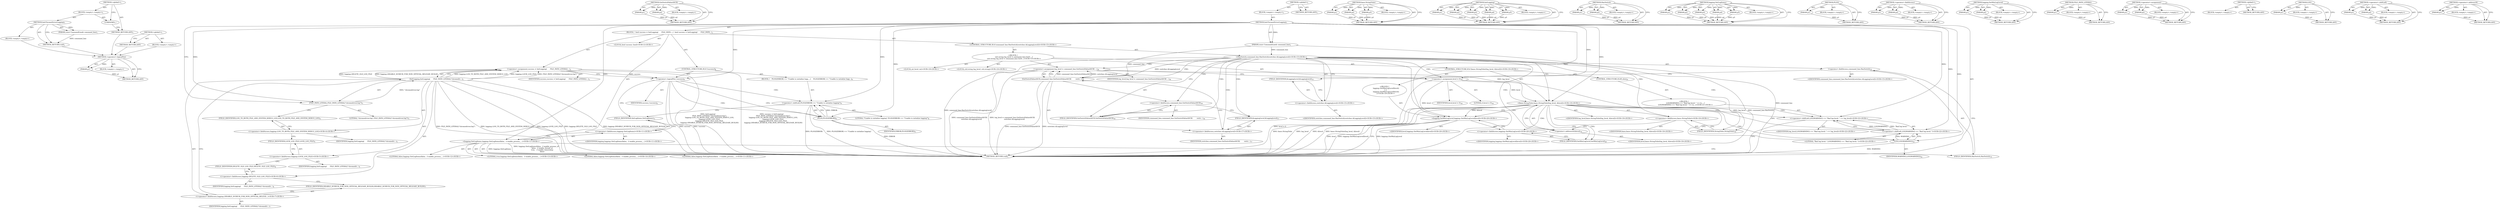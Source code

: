 digraph "&lt;global&gt;" {
vulnerable_143 [label=<(METHOD,&lt;operator&gt;.logicalNot)>];
vulnerable_144 [label=<(PARAM,p1)>];
vulnerable_145 [label=<(BLOCK,&lt;empty&gt;,&lt;empty&gt;)>];
vulnerable_146 [label=<(METHOD_RETURN,ANY)>];
vulnerable_169 [label=<(METHOD,GetSwitchValueASCII)>];
vulnerable_170 [label=<(PARAM,p1)>];
vulnerable_171 [label=<(PARAM,p2)>];
vulnerable_172 [label=<(BLOCK,&lt;empty&gt;,&lt;empty&gt;)>];
vulnerable_173 [label=<(METHOD_RETURN,ANY)>];
vulnerable_6 [label=<(METHOD,&lt;global&gt;)<SUB>1</SUB>>];
vulnerable_7 [label=<(BLOCK,&lt;empty&gt;,&lt;empty&gt;)<SUB>1</SUB>>];
vulnerable_8 [label=<(METHOD,InitChromeDriverLogging)<SUB>1</SUB>>];
vulnerable_9 [label=<(PARAM,const CommandLine&amp; command_line)<SUB>1</SUB>>];
vulnerable_10 [label=<(BLOCK,{
  bool success = InitLogging(
      FILE_PATH...,{
  bool success = InitLogging(
      FILE_PATH...)<SUB>1</SUB>>];
vulnerable_11 [label="<(LOCAL,bool success: bool)<SUB>2</SUB>>"];
vulnerable_12 [label=<(&lt;operator&gt;.assignment,success = InitLogging(
      FILE_PATH_LITERAL(...)<SUB>2</SUB>>];
vulnerable_13 [label=<(IDENTIFIER,success,success = InitLogging(
      FILE_PATH_LITERAL(...)<SUB>2</SUB>>];
vulnerable_14 [label=<(InitLogging,InitLogging(
      FILE_PATH_LITERAL(&quot;chromedri...)<SUB>2</SUB>>];
vulnerable_15 [label=<(FILE_PATH_LITERAL,FILE_PATH_LITERAL(&quot;chromedriver.log&quot;))<SUB>3</SUB>>];
vulnerable_16 [label=<(LITERAL,&quot;chromedriver.log&quot;,FILE_PATH_LITERAL(&quot;chromedriver.log&quot;))<SUB>3</SUB>>];
vulnerable_17 [label="<(&lt;operator&gt;.fieldAccess,logging::LOG_TO_BOTH_FILE_AND_SYSTEM_DEBUG_LOG)<SUB>4</SUB>>"];
vulnerable_18 [label=<(IDENTIFIER,logging,InitLogging(
      FILE_PATH_LITERAL(&quot;chromedri...)<SUB>4</SUB>>];
vulnerable_19 [label=<(FIELD_IDENTIFIER,LOG_TO_BOTH_FILE_AND_SYSTEM_DEBUG_LOG,LOG_TO_BOTH_FILE_AND_SYSTEM_DEBUG_LOG)<SUB>4</SUB>>];
vulnerable_20 [label="<(&lt;operator&gt;.fieldAccess,logging::LOCK_LOG_FILE)<SUB>5</SUB>>"];
vulnerable_21 [label=<(IDENTIFIER,logging,InitLogging(
      FILE_PATH_LITERAL(&quot;chromedri...)<SUB>5</SUB>>];
vulnerable_22 [label=<(FIELD_IDENTIFIER,LOCK_LOG_FILE,LOCK_LOG_FILE)<SUB>5</SUB>>];
vulnerable_23 [label="<(&lt;operator&gt;.fieldAccess,logging::DELETE_OLD_LOG_FILE)<SUB>6</SUB>>"];
vulnerable_24 [label=<(IDENTIFIER,logging,InitLogging(
      FILE_PATH_LITERAL(&quot;chromedri...)<SUB>6</SUB>>];
vulnerable_25 [label=<(FIELD_IDENTIFIER,DELETE_OLD_LOG_FILE,DELETE_OLD_LOG_FILE)<SUB>6</SUB>>];
vulnerable_26 [label="<(&lt;operator&gt;.fieldAccess,logging::DISABLE_DCHECK_FOR_NON_OFFICIAL_RELEAS...)<SUB>7</SUB>>"];
vulnerable_27 [label=<(IDENTIFIER,logging,InitLogging(
      FILE_PATH_LITERAL(&quot;chromedri...)<SUB>7</SUB>>];
vulnerable_28 [label=<(FIELD_IDENTIFIER,DISABLE_DCHECK_FOR_NON_OFFICIAL_RELEASE_BUILDS,DISABLE_DCHECK_FOR_NON_OFFICIAL_RELEASE_BUILDS)<SUB>7</SUB>>];
vulnerable_29 [label=<(CONTROL_STRUCTURE,IF,if (!success))<SUB>8</SUB>>];
vulnerable_30 [label=<(&lt;operator&gt;.logicalNot,!success)<SUB>8</SUB>>];
vulnerable_31 [label=<(IDENTIFIER,success,!success)<SUB>8</SUB>>];
vulnerable_32 [label=<(BLOCK,{
    PLOG(ERROR) &lt;&lt; &quot;Unable to initialize logg...,{
    PLOG(ERROR) &lt;&lt; &quot;Unable to initialize logg...)<SUB>8</SUB>>];
vulnerable_33 [label=<(&lt;operator&gt;.shiftLeft,PLOG(ERROR) &lt;&lt; &quot;Unable to initialize logging&quot;)<SUB>9</SUB>>];
vulnerable_34 [label=<(PLOG,PLOG(ERROR))<SUB>9</SUB>>];
vulnerable_35 [label=<(IDENTIFIER,ERROR,PLOG(ERROR))<SUB>9</SUB>>];
vulnerable_36 [label=<(LITERAL,&quot;Unable to initialize logging&quot;,PLOG(ERROR) &lt;&lt; &quot;Unable to initialize logging&quot;)<SUB>9</SUB>>];
vulnerable_37 [label="<(logging.SetLogItems,logging::SetLogItems(false,  // enable_process_...)<SUB>11</SUB>>"];
vulnerable_38 [label="<(&lt;operator&gt;.fieldAccess,logging::SetLogItems)<SUB>11</SUB>>"];
vulnerable_39 [label="<(IDENTIFIER,logging,logging::SetLogItems(false,  // enable_process_...)<SUB>11</SUB>>"];
vulnerable_40 [label=<(FIELD_IDENTIFIER,SetLogItems,SetLogItems)<SUB>11</SUB>>];
vulnerable_41 [label="<(LITERAL,false,logging::SetLogItems(false,  // enable_process_...)<SUB>11</SUB>>"];
vulnerable_42 [label="<(LITERAL,false,logging::SetLogItems(false,  // enable_process_...)<SUB>12</SUB>>"];
vulnerable_43 [label="<(LITERAL,true,logging::SetLogItems(false,  // enable_process_...)<SUB>13</SUB>>"];
vulnerable_44 [label="<(LITERAL,false,logging::SetLogItems(false,  // enable_process_...)<SUB>14</SUB>>"];
vulnerable_45 [label="<(CONTROL_STRUCTURE,IF,if (command_line.HasSwitch(switches::kLoggingLevel)))<SUB>15</SUB>>"];
vulnerable_46 [label="<(HasSwitch,command_line.HasSwitch(switches::kLoggingLevel))<SUB>15</SUB>>"];
vulnerable_47 [label=<(&lt;operator&gt;.fieldAccess,command_line.HasSwitch)<SUB>15</SUB>>];
vulnerable_48 [label="<(IDENTIFIER,command_line,command_line.HasSwitch(switches::kLoggingLevel))<SUB>15</SUB>>"];
vulnerable_49 [label=<(FIELD_IDENTIFIER,HasSwitch,HasSwitch)<SUB>15</SUB>>];
vulnerable_50 [label="<(&lt;operator&gt;.fieldAccess,switches::kLoggingLevel)<SUB>15</SUB>>"];
vulnerable_51 [label="<(IDENTIFIER,switches,command_line.HasSwitch(switches::kLoggingLevel))<SUB>15</SUB>>"];
vulnerable_52 [label=<(FIELD_IDENTIFIER,kLoggingLevel,kLoggingLevel)<SUB>15</SUB>>];
vulnerable_53 [label="<(BLOCK,{
    std::string log_level = command_line.GetS...,{
    std::string log_level = command_line.GetS...)<SUB>15</SUB>>"];
vulnerable_54 [label="<(LOCAL,std.string log_level: std.string)<SUB>16</SUB>>"];
vulnerable_55 [label=<(&lt;operator&gt;.assignment,log_level = command_line.GetSwitchValueASCII(
 ...)<SUB>16</SUB>>];
vulnerable_56 [label=<(IDENTIFIER,log_level,log_level = command_line.GetSwitchValueASCII(
 ...)<SUB>16</SUB>>];
vulnerable_57 [label=<(GetSwitchValueASCII,command_line.GetSwitchValueASCII(
        switc...)<SUB>16</SUB>>];
vulnerable_58 [label=<(&lt;operator&gt;.fieldAccess,command_line.GetSwitchValueASCII)<SUB>16</SUB>>];
vulnerable_59 [label=<(IDENTIFIER,command_line,command_line.GetSwitchValueASCII(
        switc...)<SUB>16</SUB>>];
vulnerable_60 [label=<(FIELD_IDENTIFIER,GetSwitchValueASCII,GetSwitchValueASCII)<SUB>16</SUB>>];
vulnerable_61 [label="<(&lt;operator&gt;.fieldAccess,switches::kLoggingLevel)<SUB>17</SUB>>"];
vulnerable_62 [label=<(IDENTIFIER,switches,command_line.GetSwitchValueASCII(
        switc...)<SUB>17</SUB>>];
vulnerable_63 [label=<(FIELD_IDENTIFIER,kLoggingLevel,kLoggingLevel)<SUB>17</SUB>>];
vulnerable_64 [label="<(LOCAL,int level: int)<SUB>18</SUB>>"];
vulnerable_65 [label=<(&lt;operator&gt;.assignment,level = 0)<SUB>18</SUB>>];
vulnerable_66 [label=<(IDENTIFIER,level,level = 0)<SUB>18</SUB>>];
vulnerable_67 [label=<(LITERAL,0,level = 0)<SUB>18</SUB>>];
vulnerable_68 [label="<(CONTROL_STRUCTURE,IF,if (base::StringToInt(log_level, &amp;level)))<SUB>19</SUB>>"];
vulnerable_69 [label="<(base.StringToInt,base::StringToInt(log_level, &amp;level))<SUB>19</SUB>>"];
vulnerable_70 [label="<(&lt;operator&gt;.fieldAccess,base::StringToInt)<SUB>19</SUB>>"];
vulnerable_71 [label="<(IDENTIFIER,base,base::StringToInt(log_level, &amp;level))<SUB>19</SUB>>"];
vulnerable_72 [label=<(FIELD_IDENTIFIER,StringToInt,StringToInt)<SUB>19</SUB>>];
vulnerable_73 [label="<(IDENTIFIER,log_level,base::StringToInt(log_level, &amp;level))<SUB>19</SUB>>"];
vulnerable_74 [label=<(&lt;operator&gt;.addressOf,&amp;level)<SUB>19</SUB>>];
vulnerable_75 [label="<(IDENTIFIER,level,base::StringToInt(log_level, &amp;level))<SUB>19</SUB>>"];
vulnerable_76 [label="<(BLOCK,{
      logging::SetMinLogLevel(level);
    },{
      logging::SetMinLogLevel(level);
    })<SUB>19</SUB>>"];
vulnerable_77 [label="<(logging.SetMinLogLevel,logging::SetMinLogLevel(level))<SUB>20</SUB>>"];
vulnerable_78 [label="<(&lt;operator&gt;.fieldAccess,logging::SetMinLogLevel)<SUB>20</SUB>>"];
vulnerable_79 [label="<(IDENTIFIER,logging,logging::SetMinLogLevel(level))<SUB>20</SUB>>"];
vulnerable_80 [label=<(FIELD_IDENTIFIER,SetMinLogLevel,SetMinLogLevel)<SUB>20</SUB>>];
vulnerable_81 [label="<(IDENTIFIER,level,logging::SetMinLogLevel(level))<SUB>20</SUB>>"];
vulnerable_82 [label=<(CONTROL_STRUCTURE,ELSE,else)<SUB>21</SUB>>];
vulnerable_83 [label="<(BLOCK,{
      LOG(WARNING) &lt;&lt; &quot;Bad log level: &quot; &lt;&lt; lo...,{
      LOG(WARNING) &lt;&lt; &quot;Bad log level: &quot; &lt;&lt; lo...)<SUB>21</SUB>>"];
vulnerable_84 [label="<(&lt;operator&gt;.shiftLeft,LOG(WARNING) &lt;&lt; &quot;Bad log level: &quot; &lt;&lt; log_level)<SUB>22</SUB>>"];
vulnerable_85 [label="<(&lt;operator&gt;.shiftLeft,LOG(WARNING) &lt;&lt; &quot;Bad log level: &quot;)<SUB>22</SUB>>"];
vulnerable_86 [label=<(LOG,LOG(WARNING))<SUB>22</SUB>>];
vulnerable_87 [label=<(IDENTIFIER,WARNING,LOG(WARNING))<SUB>22</SUB>>];
vulnerable_88 [label="<(LITERAL,&quot;Bad log level: &quot;,LOG(WARNING) &lt;&lt; &quot;Bad log level: &quot;)<SUB>22</SUB>>"];
vulnerable_89 [label="<(IDENTIFIER,log_level,LOG(WARNING) &lt;&lt; &quot;Bad log level: &quot; &lt;&lt; log_level)<SUB>22</SUB>>"];
vulnerable_90 [label=<(METHOD_RETURN,void)<SUB>1</SUB>>];
vulnerable_92 [label=<(METHOD_RETURN,ANY)<SUB>1</SUB>>];
vulnerable_174 [label=<(METHOD,base.StringToInt)>];
vulnerable_175 [label=<(PARAM,p1)>];
vulnerable_176 [label=<(PARAM,p2)>];
vulnerable_177 [label=<(PARAM,p3)>];
vulnerable_178 [label=<(BLOCK,&lt;empty&gt;,&lt;empty&gt;)>];
vulnerable_179 [label=<(METHOD_RETURN,ANY)>];
vulnerable_126 [label=<(METHOD,InitLogging)>];
vulnerable_127 [label=<(PARAM,p1)>];
vulnerable_128 [label=<(PARAM,p2)>];
vulnerable_129 [label=<(PARAM,p3)>];
vulnerable_130 [label=<(PARAM,p4)>];
vulnerable_131 [label=<(PARAM,p5)>];
vulnerable_132 [label=<(BLOCK,&lt;empty&gt;,&lt;empty&gt;)>];
vulnerable_133 [label=<(METHOD_RETURN,ANY)>];
vulnerable_164 [label=<(METHOD,HasSwitch)>];
vulnerable_165 [label=<(PARAM,p1)>];
vulnerable_166 [label=<(PARAM,p2)>];
vulnerable_167 [label=<(BLOCK,&lt;empty&gt;,&lt;empty&gt;)>];
vulnerable_168 [label=<(METHOD_RETURN,ANY)>];
vulnerable_156 [label=<(METHOD,logging.SetLogItems)>];
vulnerable_157 [label=<(PARAM,p1)>];
vulnerable_158 [label=<(PARAM,p2)>];
vulnerable_159 [label=<(PARAM,p3)>];
vulnerable_160 [label=<(PARAM,p4)>];
vulnerable_161 [label=<(PARAM,p5)>];
vulnerable_162 [label=<(BLOCK,&lt;empty&gt;,&lt;empty&gt;)>];
vulnerable_163 [label=<(METHOD_RETURN,ANY)>];
vulnerable_152 [label=<(METHOD,PLOG)>];
vulnerable_153 [label=<(PARAM,p1)>];
vulnerable_154 [label=<(BLOCK,&lt;empty&gt;,&lt;empty&gt;)>];
vulnerable_155 [label=<(METHOD_RETURN,ANY)>];
vulnerable_138 [label=<(METHOD,&lt;operator&gt;.fieldAccess)>];
vulnerable_139 [label=<(PARAM,p1)>];
vulnerable_140 [label=<(PARAM,p2)>];
vulnerable_141 [label=<(BLOCK,&lt;empty&gt;,&lt;empty&gt;)>];
vulnerable_142 [label=<(METHOD_RETURN,ANY)>];
vulnerable_184 [label=<(METHOD,logging.SetMinLogLevel)>];
vulnerable_185 [label=<(PARAM,p1)>];
vulnerable_186 [label=<(PARAM,p2)>];
vulnerable_187 [label=<(BLOCK,&lt;empty&gt;,&lt;empty&gt;)>];
vulnerable_188 [label=<(METHOD_RETURN,ANY)>];
vulnerable_134 [label=<(METHOD,FILE_PATH_LITERAL)>];
vulnerable_135 [label=<(PARAM,p1)>];
vulnerable_136 [label=<(BLOCK,&lt;empty&gt;,&lt;empty&gt;)>];
vulnerable_137 [label=<(METHOD_RETURN,ANY)>];
vulnerable_121 [label=<(METHOD,&lt;operator&gt;.assignment)>];
vulnerable_122 [label=<(PARAM,p1)>];
vulnerable_123 [label=<(PARAM,p2)>];
vulnerable_124 [label=<(BLOCK,&lt;empty&gt;,&lt;empty&gt;)>];
vulnerable_125 [label=<(METHOD_RETURN,ANY)>];
vulnerable_115 [label=<(METHOD,&lt;global&gt;)<SUB>1</SUB>>];
vulnerable_116 [label=<(BLOCK,&lt;empty&gt;,&lt;empty&gt;)>];
vulnerable_117 [label=<(METHOD_RETURN,ANY)>];
vulnerable_189 [label=<(METHOD,LOG)>];
vulnerable_190 [label=<(PARAM,p1)>];
vulnerable_191 [label=<(BLOCK,&lt;empty&gt;,&lt;empty&gt;)>];
vulnerable_192 [label=<(METHOD_RETURN,ANY)>];
vulnerable_147 [label=<(METHOD,&lt;operator&gt;.shiftLeft)>];
vulnerable_148 [label=<(PARAM,p1)>];
vulnerable_149 [label=<(PARAM,p2)>];
vulnerable_150 [label=<(BLOCK,&lt;empty&gt;,&lt;empty&gt;)>];
vulnerable_151 [label=<(METHOD_RETURN,ANY)>];
vulnerable_180 [label=<(METHOD,&lt;operator&gt;.addressOf)>];
vulnerable_181 [label=<(PARAM,p1)>];
vulnerable_182 [label=<(BLOCK,&lt;empty&gt;,&lt;empty&gt;)>];
vulnerable_183 [label=<(METHOD_RETURN,ANY)>];
fixed_6 [label=<(METHOD,&lt;global&gt;)<SUB>1</SUB>>];
fixed_7 [label=<(BLOCK,&lt;empty&gt;,&lt;empty&gt;)<SUB>1</SUB>>];
fixed_8 [label=<(METHOD,InitChromeDriverLogging)<SUB>1</SUB>>];
fixed_9 [label=<(PARAM,const CommandLine&amp; command_line)<SUB>1</SUB>>];
fixed_10 [label=<(BLOCK,&lt;empty&gt;,&lt;empty&gt;)>];
fixed_11 [label=<(METHOD_RETURN,void)<SUB>1</SUB>>];
fixed_13 [label=<(UNKNOWN,,)>];
fixed_14 [label=<(METHOD_RETURN,ANY)<SUB>1</SUB>>];
fixed_23 [label=<(METHOD,&lt;global&gt;)<SUB>1</SUB>>];
fixed_24 [label=<(BLOCK,&lt;empty&gt;,&lt;empty&gt;)>];
fixed_25 [label=<(METHOD_RETURN,ANY)>];
vulnerable_143 -> vulnerable_144  [key=0, label="AST: "];
vulnerable_143 -> vulnerable_144  [key=1, label="DDG: "];
vulnerable_143 -> vulnerable_145  [key=0, label="AST: "];
vulnerable_143 -> vulnerable_146  [key=0, label="AST: "];
vulnerable_143 -> vulnerable_146  [key=1, label="CFG: "];
vulnerable_144 -> vulnerable_146  [key=0, label="DDG: p1"];
vulnerable_169 -> vulnerable_170  [key=0, label="AST: "];
vulnerable_169 -> vulnerable_170  [key=1, label="DDG: "];
vulnerable_169 -> vulnerable_172  [key=0, label="AST: "];
vulnerable_169 -> vulnerable_171  [key=0, label="AST: "];
vulnerable_169 -> vulnerable_171  [key=1, label="DDG: "];
vulnerable_169 -> vulnerable_173  [key=0, label="AST: "];
vulnerable_169 -> vulnerable_173  [key=1, label="CFG: "];
vulnerable_170 -> vulnerable_173  [key=0, label="DDG: p1"];
vulnerable_171 -> vulnerable_173  [key=0, label="DDG: p2"];
vulnerable_6 -> vulnerable_7  [key=0, label="AST: "];
vulnerable_6 -> vulnerable_92  [key=0, label="AST: "];
vulnerable_6 -> vulnerable_92  [key=1, label="CFG: "];
vulnerable_7 -> vulnerable_8  [key=0, label="AST: "];
vulnerable_8 -> vulnerable_9  [key=0, label="AST: "];
vulnerable_8 -> vulnerable_9  [key=1, label="DDG: "];
vulnerable_8 -> vulnerable_10  [key=0, label="AST: "];
vulnerable_8 -> vulnerable_90  [key=0, label="AST: "];
vulnerable_8 -> vulnerable_15  [key=0, label="CFG: "];
vulnerable_8 -> vulnerable_15  [key=1, label="DDG: "];
vulnerable_8 -> vulnerable_37  [key=0, label="DDG: "];
vulnerable_8 -> vulnerable_30  [key=0, label="DDG: "];
vulnerable_8 -> vulnerable_65  [key=0, label="DDG: "];
vulnerable_8 -> vulnerable_33  [key=0, label="DDG: "];
vulnerable_8 -> vulnerable_34  [key=0, label="DDG: "];
vulnerable_8 -> vulnerable_69  [key=0, label="DDG: "];
vulnerable_8 -> vulnerable_77  [key=0, label="DDG: "];
vulnerable_8 -> vulnerable_84  [key=0, label="DDG: "];
vulnerable_8 -> vulnerable_85  [key=0, label="DDG: "];
vulnerable_8 -> vulnerable_86  [key=0, label="DDG: "];
vulnerable_9 -> vulnerable_90  [key=0, label="DDG: command_line"];
vulnerable_9 -> vulnerable_46  [key=0, label="DDG: command_line"];
vulnerable_9 -> vulnerable_57  [key=0, label="DDG: command_line"];
vulnerable_10 -> vulnerable_11  [key=0, label="AST: "];
vulnerable_10 -> vulnerable_12  [key=0, label="AST: "];
vulnerable_10 -> vulnerable_29  [key=0, label="AST: "];
vulnerable_10 -> vulnerable_37  [key=0, label="AST: "];
vulnerable_10 -> vulnerable_45  [key=0, label="AST: "];
vulnerable_12 -> vulnerable_13  [key=0, label="AST: "];
vulnerable_12 -> vulnerable_14  [key=0, label="AST: "];
vulnerable_12 -> vulnerable_30  [key=0, label="CFG: "];
vulnerable_12 -> vulnerable_30  [key=1, label="DDG: success"];
vulnerable_12 -> vulnerable_90  [key=0, label="DDG: InitLogging(
      FILE_PATH_LITERAL(&quot;chromedriver.log&quot;),
      logging::LOG_TO_BOTH_FILE_AND_SYSTEM_DEBUG_LOG,
      logging::LOCK_LOG_FILE,
      logging::DELETE_OLD_LOG_FILE,
      logging::DISABLE_DCHECK_FOR_NON_OFFICIAL_RELEASE_BUILDS)"];
vulnerable_12 -> vulnerable_90  [key=1, label="DDG: success = InitLogging(
      FILE_PATH_LITERAL(&quot;chromedriver.log&quot;),
      logging::LOG_TO_BOTH_FILE_AND_SYSTEM_DEBUG_LOG,
      logging::LOCK_LOG_FILE,
      logging::DELETE_OLD_LOG_FILE,
      logging::DISABLE_DCHECK_FOR_NON_OFFICIAL_RELEASE_BUILDS)"];
vulnerable_14 -> vulnerable_15  [key=0, label="AST: "];
vulnerable_14 -> vulnerable_17  [key=0, label="AST: "];
vulnerable_14 -> vulnerable_20  [key=0, label="AST: "];
vulnerable_14 -> vulnerable_23  [key=0, label="AST: "];
vulnerable_14 -> vulnerable_26  [key=0, label="AST: "];
vulnerable_14 -> vulnerable_12  [key=0, label="CFG: "];
vulnerable_14 -> vulnerable_12  [key=1, label="DDG: logging::LOG_TO_BOTH_FILE_AND_SYSTEM_DEBUG_LOG"];
vulnerable_14 -> vulnerable_12  [key=2, label="DDG: logging::LOCK_LOG_FILE"];
vulnerable_14 -> vulnerable_12  [key=3, label="DDG: FILE_PATH_LITERAL(&quot;chromedriver.log&quot;)"];
vulnerable_14 -> vulnerable_12  [key=4, label="DDG: logging::DELETE_OLD_LOG_FILE"];
vulnerable_14 -> vulnerable_12  [key=5, label="DDG: logging::DISABLE_DCHECK_FOR_NON_OFFICIAL_RELEASE_BUILDS"];
vulnerable_14 -> vulnerable_90  [key=0, label="DDG: FILE_PATH_LITERAL(&quot;chromedriver.log&quot;)"];
vulnerable_14 -> vulnerable_90  [key=1, label="DDG: logging::LOG_TO_BOTH_FILE_AND_SYSTEM_DEBUG_LOG"];
vulnerable_14 -> vulnerable_90  [key=2, label="DDG: logging::LOCK_LOG_FILE"];
vulnerable_14 -> vulnerable_90  [key=3, label="DDG: logging::DELETE_OLD_LOG_FILE"];
vulnerable_14 -> vulnerable_90  [key=4, label="DDG: logging::DISABLE_DCHECK_FOR_NON_OFFICIAL_RELEASE_BUILDS"];
vulnerable_15 -> vulnerable_16  [key=0, label="AST: "];
vulnerable_15 -> vulnerable_19  [key=0, label="CFG: "];
vulnerable_15 -> vulnerable_14  [key=0, label="DDG: &quot;chromedriver.log&quot;"];
vulnerable_17 -> vulnerable_18  [key=0, label="AST: "];
vulnerable_17 -> vulnerable_19  [key=0, label="AST: "];
vulnerable_17 -> vulnerable_22  [key=0, label="CFG: "];
vulnerable_19 -> vulnerable_17  [key=0, label="CFG: "];
vulnerable_20 -> vulnerable_21  [key=0, label="AST: "];
vulnerable_20 -> vulnerable_22  [key=0, label="AST: "];
vulnerable_20 -> vulnerable_25  [key=0, label="CFG: "];
vulnerable_22 -> vulnerable_20  [key=0, label="CFG: "];
vulnerable_23 -> vulnerable_24  [key=0, label="AST: "];
vulnerable_23 -> vulnerable_25  [key=0, label="AST: "];
vulnerable_23 -> vulnerable_28  [key=0, label="CFG: "];
vulnerable_25 -> vulnerable_23  [key=0, label="CFG: "];
vulnerable_26 -> vulnerable_27  [key=0, label="AST: "];
vulnerable_26 -> vulnerable_28  [key=0, label="AST: "];
vulnerable_26 -> vulnerable_14  [key=0, label="CFG: "];
vulnerable_28 -> vulnerable_26  [key=0, label="CFG: "];
vulnerable_29 -> vulnerable_30  [key=0, label="AST: "];
vulnerable_29 -> vulnerable_32  [key=0, label="AST: "];
vulnerable_30 -> vulnerable_31  [key=0, label="AST: "];
vulnerable_30 -> vulnerable_34  [key=0, label="CFG: "];
vulnerable_30 -> vulnerable_34  [key=1, label="CDG: "];
vulnerable_30 -> vulnerable_40  [key=0, label="CFG: "];
vulnerable_30 -> vulnerable_90  [key=0, label="DDG: success"];
vulnerable_30 -> vulnerable_90  [key=1, label="DDG: !success"];
vulnerable_30 -> vulnerable_33  [key=0, label="CDG: "];
vulnerable_32 -> vulnerable_33  [key=0, label="AST: "];
vulnerable_33 -> vulnerable_34  [key=0, label="AST: "];
vulnerable_33 -> vulnerable_36  [key=0, label="AST: "];
vulnerable_33 -> vulnerable_40  [key=0, label="CFG: "];
vulnerable_33 -> vulnerable_90  [key=0, label="DDG: PLOG(ERROR)"];
vulnerable_33 -> vulnerable_90  [key=1, label="DDG: PLOG(ERROR) &lt;&lt; &quot;Unable to initialize logging&quot;"];
vulnerable_34 -> vulnerable_35  [key=0, label="AST: "];
vulnerable_34 -> vulnerable_33  [key=0, label="CFG: "];
vulnerable_34 -> vulnerable_33  [key=1, label="DDG: ERROR"];
vulnerable_34 -> vulnerable_90  [key=0, label="DDG: ERROR"];
vulnerable_37 -> vulnerable_38  [key=0, label="AST: "];
vulnerable_37 -> vulnerable_41  [key=0, label="AST: "];
vulnerable_37 -> vulnerable_42  [key=0, label="AST: "];
vulnerable_37 -> vulnerable_43  [key=0, label="AST: "];
vulnerable_37 -> vulnerable_44  [key=0, label="AST: "];
vulnerable_37 -> vulnerable_49  [key=0, label="CFG: "];
vulnerable_37 -> vulnerable_90  [key=0, label="DDG: logging::SetLogItems"];
vulnerable_37 -> vulnerable_90  [key=1, label="DDG: logging::SetLogItems(false,  // enable_process_id
                       false,  // enable_thread_id
                       true,   // enable_timestamp
                       false)"];
vulnerable_38 -> vulnerable_39  [key=0, label="AST: "];
vulnerable_38 -> vulnerable_40  [key=0, label="AST: "];
vulnerable_38 -> vulnerable_37  [key=0, label="CFG: "];
vulnerable_40 -> vulnerable_38  [key=0, label="CFG: "];
vulnerable_45 -> vulnerable_46  [key=0, label="AST: "];
vulnerable_45 -> vulnerable_53  [key=0, label="AST: "];
vulnerable_46 -> vulnerable_47  [key=0, label="AST: "];
vulnerable_46 -> vulnerable_50  [key=0, label="AST: "];
vulnerable_46 -> vulnerable_90  [key=0, label="CFG: "];
vulnerable_46 -> vulnerable_90  [key=1, label="DDG: command_line.HasSwitch"];
vulnerable_46 -> vulnerable_90  [key=2, label="DDG: command_line.HasSwitch(switches::kLoggingLevel)"];
vulnerable_46 -> vulnerable_60  [key=0, label="CFG: "];
vulnerable_46 -> vulnerable_60  [key=1, label="CDG: "];
vulnerable_46 -> vulnerable_57  [key=0, label="DDG: switches::kLoggingLevel"];
vulnerable_46 -> vulnerable_57  [key=1, label="CDG: "];
vulnerable_46 -> vulnerable_58  [key=0, label="CDG: "];
vulnerable_46 -> vulnerable_61  [key=0, label="CDG: "];
vulnerable_46 -> vulnerable_72  [key=0, label="CDG: "];
vulnerable_46 -> vulnerable_69  [key=0, label="CDG: "];
vulnerable_46 -> vulnerable_70  [key=0, label="CDG: "];
vulnerable_46 -> vulnerable_74  [key=0, label="CDG: "];
vulnerable_46 -> vulnerable_63  [key=0, label="CDG: "];
vulnerable_46 -> vulnerable_65  [key=0, label="CDG: "];
vulnerable_46 -> vulnerable_55  [key=0, label="CDG: "];
vulnerable_47 -> vulnerable_48  [key=0, label="AST: "];
vulnerable_47 -> vulnerable_49  [key=0, label="AST: "];
vulnerable_47 -> vulnerable_52  [key=0, label="CFG: "];
vulnerable_49 -> vulnerable_47  [key=0, label="CFG: "];
vulnerable_50 -> vulnerable_51  [key=0, label="AST: "];
vulnerable_50 -> vulnerable_52  [key=0, label="AST: "];
vulnerable_50 -> vulnerable_46  [key=0, label="CFG: "];
vulnerable_52 -> vulnerable_50  [key=0, label="CFG: "];
vulnerable_53 -> vulnerable_54  [key=0, label="AST: "];
vulnerable_53 -> vulnerable_55  [key=0, label="AST: "];
vulnerable_53 -> vulnerable_64  [key=0, label="AST: "];
vulnerable_53 -> vulnerable_65  [key=0, label="AST: "];
vulnerable_53 -> vulnerable_68  [key=0, label="AST: "];
vulnerable_55 -> vulnerable_56  [key=0, label="AST: "];
vulnerable_55 -> vulnerable_57  [key=0, label="AST: "];
vulnerable_55 -> vulnerable_65  [key=0, label="CFG: "];
vulnerable_55 -> vulnerable_90  [key=0, label="DDG: command_line.GetSwitchValueASCII(
        switches::kLoggingLevel)"];
vulnerable_55 -> vulnerable_90  [key=1, label="DDG: log_level = command_line.GetSwitchValueASCII(
        switches::kLoggingLevel)"];
vulnerable_55 -> vulnerable_69  [key=0, label="DDG: log_level"];
vulnerable_57 -> vulnerable_58  [key=0, label="AST: "];
vulnerable_57 -> vulnerable_61  [key=0, label="AST: "];
vulnerable_57 -> vulnerable_55  [key=0, label="CFG: "];
vulnerable_57 -> vulnerable_55  [key=1, label="DDG: command_line.GetSwitchValueASCII"];
vulnerable_57 -> vulnerable_55  [key=2, label="DDG: switches::kLoggingLevel"];
vulnerable_57 -> vulnerable_90  [key=0, label="DDG: command_line.GetSwitchValueASCII"];
vulnerable_57 -> vulnerable_90  [key=1, label="DDG: switches::kLoggingLevel"];
vulnerable_58 -> vulnerable_59  [key=0, label="AST: "];
vulnerable_58 -> vulnerable_60  [key=0, label="AST: "];
vulnerable_58 -> vulnerable_63  [key=0, label="CFG: "];
vulnerable_60 -> vulnerable_58  [key=0, label="CFG: "];
vulnerable_61 -> vulnerable_62  [key=0, label="AST: "];
vulnerable_61 -> vulnerable_63  [key=0, label="AST: "];
vulnerable_61 -> vulnerable_57  [key=0, label="CFG: "];
vulnerable_63 -> vulnerable_61  [key=0, label="CFG: "];
vulnerable_65 -> vulnerable_66  [key=0, label="AST: "];
vulnerable_65 -> vulnerable_67  [key=0, label="AST: "];
vulnerable_65 -> vulnerable_72  [key=0, label="CFG: "];
vulnerable_65 -> vulnerable_90  [key=0, label="DDG: level = 0"];
vulnerable_65 -> vulnerable_69  [key=0, label="DDG: level"];
vulnerable_65 -> vulnerable_77  [key=0, label="DDG: level"];
vulnerable_68 -> vulnerable_69  [key=0, label="AST: "];
vulnerable_68 -> vulnerable_76  [key=0, label="AST: "];
vulnerable_68 -> vulnerable_82  [key=0, label="AST: "];
vulnerable_69 -> vulnerable_70  [key=0, label="AST: "];
vulnerable_69 -> vulnerable_73  [key=0, label="AST: "];
vulnerable_69 -> vulnerable_74  [key=0, label="AST: "];
vulnerable_69 -> vulnerable_80  [key=0, label="CFG: "];
vulnerable_69 -> vulnerable_80  [key=1, label="CDG: "];
vulnerable_69 -> vulnerable_86  [key=0, label="CFG: "];
vulnerable_69 -> vulnerable_86  [key=1, label="CDG: "];
vulnerable_69 -> vulnerable_90  [key=0, label="DDG: base::StringToInt"];
vulnerable_69 -> vulnerable_90  [key=1, label="DDG: log_level"];
vulnerable_69 -> vulnerable_90  [key=2, label="DDG: &amp;level"];
vulnerable_69 -> vulnerable_90  [key=3, label="DDG: base::StringToInt(log_level, &amp;level)"];
vulnerable_69 -> vulnerable_77  [key=0, label="DDG: &amp;level"];
vulnerable_69 -> vulnerable_77  [key=1, label="CDG: "];
vulnerable_69 -> vulnerable_84  [key=0, label="DDG: log_level"];
vulnerable_69 -> vulnerable_84  [key=1, label="CDG: "];
vulnerable_69 -> vulnerable_85  [key=0, label="CDG: "];
vulnerable_69 -> vulnerable_78  [key=0, label="CDG: "];
vulnerable_70 -> vulnerable_71  [key=0, label="AST: "];
vulnerable_70 -> vulnerable_72  [key=0, label="AST: "];
vulnerable_70 -> vulnerable_74  [key=0, label="CFG: "];
vulnerable_72 -> vulnerable_70  [key=0, label="CFG: "];
vulnerable_74 -> vulnerable_75  [key=0, label="AST: "];
vulnerable_74 -> vulnerable_69  [key=0, label="CFG: "];
vulnerable_76 -> vulnerable_77  [key=0, label="AST: "];
vulnerable_77 -> vulnerable_78  [key=0, label="AST: "];
vulnerable_77 -> vulnerable_81  [key=0, label="AST: "];
vulnerable_77 -> vulnerable_90  [key=0, label="CFG: "];
vulnerable_77 -> vulnerable_90  [key=1, label="DDG: logging::SetMinLogLevel"];
vulnerable_77 -> vulnerable_90  [key=2, label="DDG: level"];
vulnerable_77 -> vulnerable_90  [key=3, label="DDG: logging::SetMinLogLevel(level)"];
vulnerable_78 -> vulnerable_79  [key=0, label="AST: "];
vulnerable_78 -> vulnerable_80  [key=0, label="AST: "];
vulnerable_78 -> vulnerable_77  [key=0, label="CFG: "];
vulnerable_80 -> vulnerable_78  [key=0, label="CFG: "];
vulnerable_82 -> vulnerable_83  [key=0, label="AST: "];
vulnerable_83 -> vulnerable_84  [key=0, label="AST: "];
vulnerable_84 -> vulnerable_85  [key=0, label="AST: "];
vulnerable_84 -> vulnerable_89  [key=0, label="AST: "];
vulnerable_84 -> vulnerable_90  [key=0, label="CFG: "];
vulnerable_85 -> vulnerable_86  [key=0, label="AST: "];
vulnerable_85 -> vulnerable_88  [key=0, label="AST: "];
vulnerable_85 -> vulnerable_84  [key=0, label="CFG: "];
vulnerable_85 -> vulnerable_84  [key=1, label="DDG: LOG(WARNING)"];
vulnerable_85 -> vulnerable_84  [key=2, label="DDG: &quot;Bad log level: &quot;"];
vulnerable_86 -> vulnerable_87  [key=0, label="AST: "];
vulnerable_86 -> vulnerable_85  [key=0, label="CFG: "];
vulnerable_86 -> vulnerable_85  [key=1, label="DDG: WARNING"];
vulnerable_86 -> vulnerable_90  [key=0, label="DDG: WARNING"];
vulnerable_174 -> vulnerable_175  [key=0, label="AST: "];
vulnerable_174 -> vulnerable_175  [key=1, label="DDG: "];
vulnerable_174 -> vulnerable_178  [key=0, label="AST: "];
vulnerable_174 -> vulnerable_176  [key=0, label="AST: "];
vulnerable_174 -> vulnerable_176  [key=1, label="DDG: "];
vulnerable_174 -> vulnerable_179  [key=0, label="AST: "];
vulnerable_174 -> vulnerable_179  [key=1, label="CFG: "];
vulnerable_174 -> vulnerable_177  [key=0, label="AST: "];
vulnerable_174 -> vulnerable_177  [key=1, label="DDG: "];
vulnerable_175 -> vulnerable_179  [key=0, label="DDG: p1"];
vulnerable_176 -> vulnerable_179  [key=0, label="DDG: p2"];
vulnerable_177 -> vulnerable_179  [key=0, label="DDG: p3"];
vulnerable_126 -> vulnerable_127  [key=0, label="AST: "];
vulnerable_126 -> vulnerable_127  [key=1, label="DDG: "];
vulnerable_126 -> vulnerable_132  [key=0, label="AST: "];
vulnerable_126 -> vulnerable_128  [key=0, label="AST: "];
vulnerable_126 -> vulnerable_128  [key=1, label="DDG: "];
vulnerable_126 -> vulnerable_133  [key=0, label="AST: "];
vulnerable_126 -> vulnerable_133  [key=1, label="CFG: "];
vulnerable_126 -> vulnerable_129  [key=0, label="AST: "];
vulnerable_126 -> vulnerable_129  [key=1, label="DDG: "];
vulnerable_126 -> vulnerable_130  [key=0, label="AST: "];
vulnerable_126 -> vulnerable_130  [key=1, label="DDG: "];
vulnerable_126 -> vulnerable_131  [key=0, label="AST: "];
vulnerable_126 -> vulnerable_131  [key=1, label="DDG: "];
vulnerable_127 -> vulnerable_133  [key=0, label="DDG: p1"];
vulnerable_128 -> vulnerable_133  [key=0, label="DDG: p2"];
vulnerable_129 -> vulnerable_133  [key=0, label="DDG: p3"];
vulnerable_130 -> vulnerable_133  [key=0, label="DDG: p4"];
vulnerable_131 -> vulnerable_133  [key=0, label="DDG: p5"];
vulnerable_164 -> vulnerable_165  [key=0, label="AST: "];
vulnerable_164 -> vulnerable_165  [key=1, label="DDG: "];
vulnerable_164 -> vulnerable_167  [key=0, label="AST: "];
vulnerable_164 -> vulnerable_166  [key=0, label="AST: "];
vulnerable_164 -> vulnerable_166  [key=1, label="DDG: "];
vulnerable_164 -> vulnerable_168  [key=0, label="AST: "];
vulnerable_164 -> vulnerable_168  [key=1, label="CFG: "];
vulnerable_165 -> vulnerable_168  [key=0, label="DDG: p1"];
vulnerable_166 -> vulnerable_168  [key=0, label="DDG: p2"];
vulnerable_156 -> vulnerable_157  [key=0, label="AST: "];
vulnerable_156 -> vulnerable_157  [key=1, label="DDG: "];
vulnerable_156 -> vulnerable_162  [key=0, label="AST: "];
vulnerable_156 -> vulnerable_158  [key=0, label="AST: "];
vulnerable_156 -> vulnerable_158  [key=1, label="DDG: "];
vulnerable_156 -> vulnerable_163  [key=0, label="AST: "];
vulnerable_156 -> vulnerable_163  [key=1, label="CFG: "];
vulnerable_156 -> vulnerable_159  [key=0, label="AST: "];
vulnerable_156 -> vulnerable_159  [key=1, label="DDG: "];
vulnerable_156 -> vulnerable_160  [key=0, label="AST: "];
vulnerable_156 -> vulnerable_160  [key=1, label="DDG: "];
vulnerable_156 -> vulnerable_161  [key=0, label="AST: "];
vulnerable_156 -> vulnerable_161  [key=1, label="DDG: "];
vulnerable_157 -> vulnerable_163  [key=0, label="DDG: p1"];
vulnerable_158 -> vulnerable_163  [key=0, label="DDG: p2"];
vulnerable_159 -> vulnerable_163  [key=0, label="DDG: p3"];
vulnerable_160 -> vulnerable_163  [key=0, label="DDG: p4"];
vulnerable_161 -> vulnerable_163  [key=0, label="DDG: p5"];
vulnerable_152 -> vulnerable_153  [key=0, label="AST: "];
vulnerable_152 -> vulnerable_153  [key=1, label="DDG: "];
vulnerable_152 -> vulnerable_154  [key=0, label="AST: "];
vulnerable_152 -> vulnerable_155  [key=0, label="AST: "];
vulnerable_152 -> vulnerable_155  [key=1, label="CFG: "];
vulnerable_153 -> vulnerable_155  [key=0, label="DDG: p1"];
vulnerable_138 -> vulnerable_139  [key=0, label="AST: "];
vulnerable_138 -> vulnerable_139  [key=1, label="DDG: "];
vulnerable_138 -> vulnerable_141  [key=0, label="AST: "];
vulnerable_138 -> vulnerable_140  [key=0, label="AST: "];
vulnerable_138 -> vulnerable_140  [key=1, label="DDG: "];
vulnerable_138 -> vulnerable_142  [key=0, label="AST: "];
vulnerable_138 -> vulnerable_142  [key=1, label="CFG: "];
vulnerable_139 -> vulnerable_142  [key=0, label="DDG: p1"];
vulnerable_140 -> vulnerable_142  [key=0, label="DDG: p2"];
vulnerable_184 -> vulnerable_185  [key=0, label="AST: "];
vulnerable_184 -> vulnerable_185  [key=1, label="DDG: "];
vulnerable_184 -> vulnerable_187  [key=0, label="AST: "];
vulnerable_184 -> vulnerable_186  [key=0, label="AST: "];
vulnerable_184 -> vulnerable_186  [key=1, label="DDG: "];
vulnerable_184 -> vulnerable_188  [key=0, label="AST: "];
vulnerable_184 -> vulnerable_188  [key=1, label="CFG: "];
vulnerable_185 -> vulnerable_188  [key=0, label="DDG: p1"];
vulnerable_186 -> vulnerable_188  [key=0, label="DDG: p2"];
vulnerable_134 -> vulnerable_135  [key=0, label="AST: "];
vulnerable_134 -> vulnerable_135  [key=1, label="DDG: "];
vulnerable_134 -> vulnerable_136  [key=0, label="AST: "];
vulnerable_134 -> vulnerable_137  [key=0, label="AST: "];
vulnerable_134 -> vulnerable_137  [key=1, label="CFG: "];
vulnerable_135 -> vulnerable_137  [key=0, label="DDG: p1"];
vulnerable_121 -> vulnerable_122  [key=0, label="AST: "];
vulnerable_121 -> vulnerable_122  [key=1, label="DDG: "];
vulnerable_121 -> vulnerable_124  [key=0, label="AST: "];
vulnerable_121 -> vulnerable_123  [key=0, label="AST: "];
vulnerable_121 -> vulnerable_123  [key=1, label="DDG: "];
vulnerable_121 -> vulnerable_125  [key=0, label="AST: "];
vulnerable_121 -> vulnerable_125  [key=1, label="CFG: "];
vulnerable_122 -> vulnerable_125  [key=0, label="DDG: p1"];
vulnerable_123 -> vulnerable_125  [key=0, label="DDG: p2"];
vulnerable_115 -> vulnerable_116  [key=0, label="AST: "];
vulnerable_115 -> vulnerable_117  [key=0, label="AST: "];
vulnerable_115 -> vulnerable_117  [key=1, label="CFG: "];
vulnerable_189 -> vulnerable_190  [key=0, label="AST: "];
vulnerable_189 -> vulnerable_190  [key=1, label="DDG: "];
vulnerable_189 -> vulnerable_191  [key=0, label="AST: "];
vulnerable_189 -> vulnerable_192  [key=0, label="AST: "];
vulnerable_189 -> vulnerable_192  [key=1, label="CFG: "];
vulnerable_190 -> vulnerable_192  [key=0, label="DDG: p1"];
vulnerable_147 -> vulnerable_148  [key=0, label="AST: "];
vulnerable_147 -> vulnerable_148  [key=1, label="DDG: "];
vulnerable_147 -> vulnerable_150  [key=0, label="AST: "];
vulnerable_147 -> vulnerable_149  [key=0, label="AST: "];
vulnerable_147 -> vulnerable_149  [key=1, label="DDG: "];
vulnerable_147 -> vulnerable_151  [key=0, label="AST: "];
vulnerable_147 -> vulnerable_151  [key=1, label="CFG: "];
vulnerable_148 -> vulnerable_151  [key=0, label="DDG: p1"];
vulnerable_149 -> vulnerable_151  [key=0, label="DDG: p2"];
vulnerable_180 -> vulnerable_181  [key=0, label="AST: "];
vulnerable_180 -> vulnerable_181  [key=1, label="DDG: "];
vulnerable_180 -> vulnerable_182  [key=0, label="AST: "];
vulnerable_180 -> vulnerable_183  [key=0, label="AST: "];
vulnerable_180 -> vulnerable_183  [key=1, label="CFG: "];
vulnerable_181 -> vulnerable_183  [key=0, label="DDG: p1"];
fixed_6 -> fixed_7  [key=0, label="AST: "];
fixed_6 -> fixed_14  [key=0, label="AST: "];
fixed_6 -> fixed_13  [key=0, label="CFG: "];
fixed_7 -> fixed_8  [key=0, label="AST: "];
fixed_7 -> fixed_13  [key=0, label="AST: "];
fixed_8 -> fixed_9  [key=0, label="AST: "];
fixed_8 -> fixed_9  [key=1, label="DDG: "];
fixed_8 -> fixed_10  [key=0, label="AST: "];
fixed_8 -> fixed_11  [key=0, label="AST: "];
fixed_8 -> fixed_11  [key=1, label="CFG: "];
fixed_9 -> fixed_11  [key=0, label="DDG: command_line"];
fixed_10 -> vulnerable_143  [key=0];
fixed_11 -> vulnerable_143  [key=0];
fixed_13 -> fixed_14  [key=0, label="CFG: "];
fixed_14 -> vulnerable_143  [key=0];
fixed_23 -> fixed_24  [key=0, label="AST: "];
fixed_23 -> fixed_25  [key=0, label="AST: "];
fixed_23 -> fixed_25  [key=1, label="CFG: "];
fixed_24 -> vulnerable_143  [key=0];
fixed_25 -> vulnerable_143  [key=0];
}
